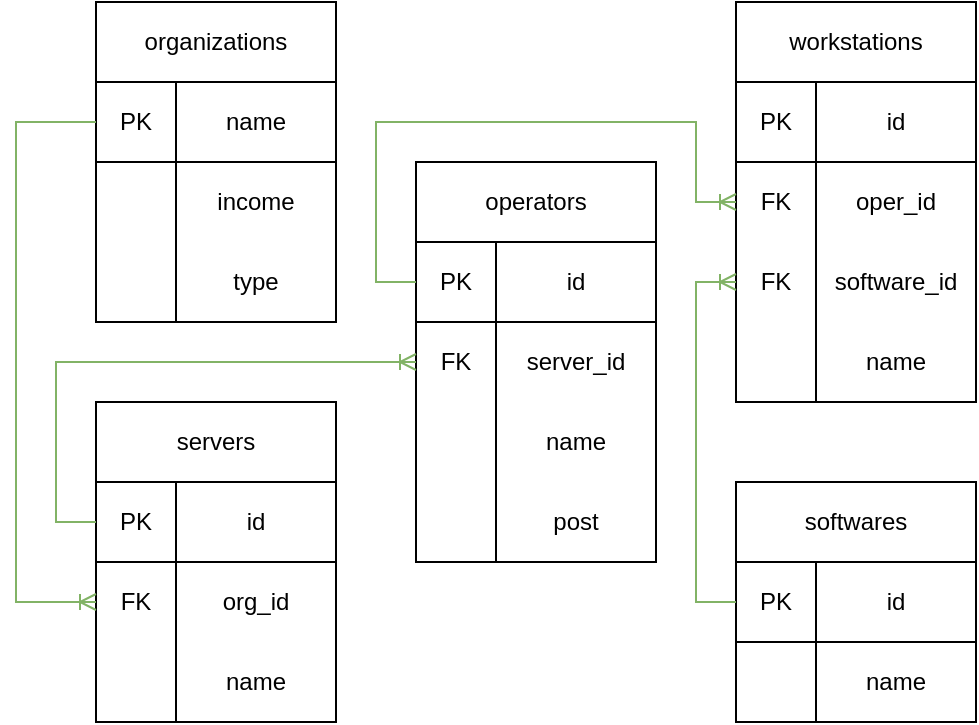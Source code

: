 <mxfile version="20.2.8" type="device"><diagram id="g5Lqa9tW6uDohOrrBV8Z" name="Страница 1"><mxGraphModel dx="981" dy="591" grid="1" gridSize="10" guides="1" tooltips="1" connect="1" arrows="1" fold="1" page="1" pageScale="1" pageWidth="1169" pageHeight="827" math="0" shadow="0"><root><mxCell id="0"/><mxCell id="1" parent="0"/><mxCell id="ny_pJAQMYa_rbgOpoclP-2" value="servers" style="rounded=0;whiteSpace=wrap;html=1;" vertex="1" parent="1"><mxGeometry x="80" y="280" width="120" height="40" as="geometry"/></mxCell><mxCell id="ny_pJAQMYa_rbgOpoclP-3" value="" style="rounded=0;whiteSpace=wrap;html=1;" vertex="1" parent="1"><mxGeometry x="80" y="320" width="40" height="120" as="geometry"/></mxCell><mxCell id="ny_pJAQMYa_rbgOpoclP-4" value="" style="rounded=0;whiteSpace=wrap;html=1;" vertex="1" parent="1"><mxGeometry x="120" y="320" width="80" height="120" as="geometry"/></mxCell><mxCell id="ny_pJAQMYa_rbgOpoclP-5" value="workstations" style="rounded=0;whiteSpace=wrap;html=1;" vertex="1" parent="1"><mxGeometry x="400" y="80" width="120" height="40" as="geometry"/></mxCell><mxCell id="ny_pJAQMYa_rbgOpoclP-6" value="" style="rounded=0;whiteSpace=wrap;html=1;" vertex="1" parent="1"><mxGeometry x="400" y="120" width="40" height="160" as="geometry"/></mxCell><mxCell id="ny_pJAQMYa_rbgOpoclP-7" value="" style="rounded=0;whiteSpace=wrap;html=1;" vertex="1" parent="1"><mxGeometry x="440" y="120" width="80" height="160" as="geometry"/></mxCell><mxCell id="ny_pJAQMYa_rbgOpoclP-8" value="softwares" style="rounded=0;whiteSpace=wrap;html=1;" vertex="1" parent="1"><mxGeometry x="400" y="320" width="120" height="40" as="geometry"/></mxCell><mxCell id="ny_pJAQMYa_rbgOpoclP-9" value="" style="rounded=0;whiteSpace=wrap;html=1;" vertex="1" parent="1"><mxGeometry x="400" y="360" width="40" height="80" as="geometry"/></mxCell><mxCell id="ny_pJAQMYa_rbgOpoclP-10" value="" style="rounded=0;whiteSpace=wrap;html=1;" vertex="1" parent="1"><mxGeometry x="440" y="360" width="80" height="80" as="geometry"/></mxCell><mxCell id="ny_pJAQMYa_rbgOpoclP-11" value="name" style="text;html=1;strokeColor=none;fillColor=none;align=center;verticalAlign=middle;whiteSpace=wrap;rounded=0;" vertex="1" parent="1"><mxGeometry x="440" y="240" width="80" height="40" as="geometry"/></mxCell><mxCell id="ny_pJAQMYa_rbgOpoclP-12" value="name" style="text;html=1;strokeColor=none;fillColor=none;align=center;verticalAlign=middle;whiteSpace=wrap;rounded=0;" vertex="1" parent="1"><mxGeometry x="120" y="400" width="80" height="40" as="geometry"/></mxCell><mxCell id="ny_pJAQMYa_rbgOpoclP-13" value="name" style="text;html=1;strokeColor=none;fillColor=none;align=center;verticalAlign=middle;whiteSpace=wrap;rounded=0;" vertex="1" parent="1"><mxGeometry x="440" y="400" width="80" height="40" as="geometry"/></mxCell><mxCell id="ny_pJAQMYa_rbgOpoclP-14" value="organizations" style="rounded=0;whiteSpace=wrap;html=1;" vertex="1" parent="1"><mxGeometry x="80" y="80" width="120" height="40" as="geometry"/></mxCell><mxCell id="ny_pJAQMYa_rbgOpoclP-15" value="" style="rounded=0;whiteSpace=wrap;html=1;" vertex="1" parent="1"><mxGeometry x="80" y="120" width="40" height="120" as="geometry"/></mxCell><mxCell id="ny_pJAQMYa_rbgOpoclP-16" value="" style="rounded=0;whiteSpace=wrap;html=1;" vertex="1" parent="1"><mxGeometry x="120" y="120" width="80" height="120" as="geometry"/></mxCell><mxCell id="ny_pJAQMYa_rbgOpoclP-17" value="name" style="text;html=1;strokeColor=default;fillColor=none;align=center;verticalAlign=middle;whiteSpace=wrap;rounded=0;" vertex="1" parent="1"><mxGeometry x="120" y="120" width="80" height="40" as="geometry"/></mxCell><mxCell id="ny_pJAQMYa_rbgOpoclP-19" value="" style="rounded=0;whiteSpace=wrap;html=1;" vertex="1" parent="1"><mxGeometry x="240" y="160" width="40" height="200" as="geometry"/></mxCell><mxCell id="ny_pJAQMYa_rbgOpoclP-20" value="" style="rounded=0;whiteSpace=wrap;html=1;" vertex="1" parent="1"><mxGeometry x="280" y="160" width="80" height="200" as="geometry"/></mxCell><mxCell id="ny_pJAQMYa_rbgOpoclP-21" value="name" style="text;html=1;strokeColor=none;fillColor=none;align=center;verticalAlign=middle;whiteSpace=wrap;rounded=0;" vertex="1" parent="1"><mxGeometry x="280" y="280" width="80" height="40" as="geometry"/></mxCell><mxCell id="ny_pJAQMYa_rbgOpoclP-22" value="post" style="text;html=1;strokeColor=none;fillColor=none;align=center;verticalAlign=middle;whiteSpace=wrap;rounded=0;" vertex="1" parent="1"><mxGeometry x="280" y="320" width="80" height="40" as="geometry"/></mxCell><mxCell id="ny_pJAQMYa_rbgOpoclP-23" value="PK" style="text;html=1;strokeColor=default;fillColor=none;align=center;verticalAlign=middle;whiteSpace=wrap;rounded=0;" vertex="1" parent="1"><mxGeometry x="80" y="120" width="40" height="40" as="geometry"/></mxCell><mxCell id="ny_pJAQMYa_rbgOpoclP-24" value="PK" style="text;html=1;align=center;verticalAlign=middle;whiteSpace=wrap;rounded=0;strokeColor=default;" vertex="1" parent="1"><mxGeometry x="240" y="200" width="40" height="40" as="geometry"/></mxCell><mxCell id="ny_pJAQMYa_rbgOpoclP-26" value="FK" style="text;html=1;strokeColor=none;fillColor=none;align=center;verticalAlign=middle;whiteSpace=wrap;rounded=0;" vertex="1" parent="1"><mxGeometry x="240" y="240" width="40" height="40" as="geometry"/></mxCell><mxCell id="ny_pJAQMYa_rbgOpoclP-29" value="id" style="text;html=1;strokeColor=default;fillColor=none;align=center;verticalAlign=middle;whiteSpace=wrap;rounded=0;" vertex="1" parent="1"><mxGeometry x="120" y="320" width="80" height="40" as="geometry"/></mxCell><mxCell id="ny_pJAQMYa_rbgOpoclP-30" value="FK" style="text;html=1;strokeColor=none;fillColor=none;align=center;verticalAlign=middle;whiteSpace=wrap;rounded=0;" vertex="1" parent="1"><mxGeometry x="80" y="360" width="40" height="40" as="geometry"/></mxCell><mxCell id="ny_pJAQMYa_rbgOpoclP-31" value="org_id" style="text;html=1;strokeColor=none;fillColor=none;align=center;verticalAlign=middle;whiteSpace=wrap;rounded=0;" vertex="1" parent="1"><mxGeometry x="120" y="360" width="80" height="40" as="geometry"/></mxCell><mxCell id="ny_pJAQMYa_rbgOpoclP-32" value="PK" style="text;html=1;strokeColor=default;fillColor=none;align=center;verticalAlign=middle;whiteSpace=wrap;rounded=0;" vertex="1" parent="1"><mxGeometry x="80" y="320" width="40" height="40" as="geometry"/></mxCell><mxCell id="ny_pJAQMYa_rbgOpoclP-33" value="id" style="text;html=1;strokeColor=default;fillColor=none;align=center;verticalAlign=middle;whiteSpace=wrap;rounded=0;" vertex="1" parent="1"><mxGeometry x="440" y="120" width="80" height="40" as="geometry"/></mxCell><mxCell id="ny_pJAQMYa_rbgOpoclP-34" value="PK" style="text;html=1;strokeColor=default;fillColor=none;align=center;verticalAlign=middle;whiteSpace=wrap;rounded=0;" vertex="1" parent="1"><mxGeometry x="400" y="120" width="40" height="40" as="geometry"/></mxCell><mxCell id="ny_pJAQMYa_rbgOpoclP-35" value="FK" style="text;html=1;strokeColor=none;fillColor=none;align=center;verticalAlign=middle;whiteSpace=wrap;rounded=0;" vertex="1" parent="1"><mxGeometry x="400" y="200" width="40" height="40" as="geometry"/></mxCell><mxCell id="ny_pJAQMYa_rbgOpoclP-37" value="id" style="text;html=1;strokeColor=default;fillColor=none;align=center;verticalAlign=middle;whiteSpace=wrap;rounded=0;" vertex="1" parent="1"><mxGeometry x="440" y="360" width="80" height="40" as="geometry"/></mxCell><mxCell id="ny_pJAQMYa_rbgOpoclP-38" value="PK" style="text;html=1;strokeColor=default;fillColor=none;align=center;verticalAlign=middle;whiteSpace=wrap;rounded=0;" vertex="1" parent="1"><mxGeometry x="400" y="360" width="40" height="40" as="geometry"/></mxCell><mxCell id="ny_pJAQMYa_rbgOpoclP-41" value="income" style="text;html=1;strokeColor=none;fillColor=none;align=center;verticalAlign=middle;whiteSpace=wrap;rounded=0;" vertex="1" parent="1"><mxGeometry x="120" y="160" width="80" height="40" as="geometry"/></mxCell><mxCell id="ny_pJAQMYa_rbgOpoclP-42" value="type" style="text;html=1;strokeColor=none;fillColor=none;align=center;verticalAlign=middle;whiteSpace=wrap;rounded=0;" vertex="1" parent="1"><mxGeometry x="120" y="200" width="80" height="40" as="geometry"/></mxCell><mxCell id="ny_pJAQMYa_rbgOpoclP-48" value="" style="edgeStyle=orthogonalEdgeStyle;fontSize=12;html=1;endArrow=ERoneToMany;rounded=0;exitX=0;exitY=0.5;exitDx=0;exitDy=0;entryX=0;entryY=0.5;entryDx=0;entryDy=0;fillColor=#d5e8d4;strokeColor=#82b366;" edge="1" parent="1" source="ny_pJAQMYa_rbgOpoclP-23" target="ny_pJAQMYa_rbgOpoclP-30"><mxGeometry width="100" height="100" relative="1" as="geometry"><mxPoint x="360" y="390" as="sourcePoint"/><mxPoint x="460" y="290" as="targetPoint"/><Array as="points"><mxPoint x="40" y="140"/><mxPoint x="40" y="380"/></Array></mxGeometry></mxCell><mxCell id="ny_pJAQMYa_rbgOpoclP-49" value="" style="edgeStyle=orthogonalEdgeStyle;fontSize=12;html=1;endArrow=ERoneToMany;rounded=0;exitX=0;exitY=0.5;exitDx=0;exitDy=0;entryX=0;entryY=0.5;entryDx=0;entryDy=0;fillColor=#d5e8d4;strokeColor=#82b366;" edge="1" parent="1" source="ny_pJAQMYa_rbgOpoclP-32" target="ny_pJAQMYa_rbgOpoclP-26"><mxGeometry width="100" height="100" relative="1" as="geometry"><mxPoint x="360" y="390" as="sourcePoint"/><mxPoint x="460" y="290" as="targetPoint"/><Array as="points"><mxPoint x="60" y="340"/><mxPoint x="60" y="260"/></Array></mxGeometry></mxCell><mxCell id="ny_pJAQMYa_rbgOpoclP-50" value="server_id" style="text;html=1;strokeColor=none;fillColor=none;align=center;verticalAlign=middle;whiteSpace=wrap;rounded=0;" vertex="1" parent="1"><mxGeometry x="280" y="240" width="80" height="40" as="geometry"/></mxCell><mxCell id="ny_pJAQMYa_rbgOpoclP-51" value="id" style="text;html=1;strokeColor=default;fillColor=none;align=center;verticalAlign=middle;whiteSpace=wrap;rounded=0;" vertex="1" parent="1"><mxGeometry x="280" y="200" width="80" height="40" as="geometry"/></mxCell><mxCell id="ny_pJAQMYa_rbgOpoclP-79" value="software_id" style="text;html=1;strokeColor=none;fillColor=none;align=center;verticalAlign=middle;whiteSpace=wrap;rounded=0;" vertex="1" parent="1"><mxGeometry x="440" y="200" width="80" height="40" as="geometry"/></mxCell><mxCell id="ny_pJAQMYa_rbgOpoclP-81" value="" style="edgeStyle=orthogonalEdgeStyle;fontSize=12;html=1;endArrow=ERoneToMany;rounded=0;exitX=0;exitY=0.5;exitDx=0;exitDy=0;entryX=0;entryY=0.5;entryDx=0;entryDy=0;fillColor=#d5e8d4;strokeColor=#82b366;" edge="1" parent="1" source="ny_pJAQMYa_rbgOpoclP-38" target="ny_pJAQMYa_rbgOpoclP-35"><mxGeometry width="100" height="100" relative="1" as="geometry"><mxPoint x="360" y="390" as="sourcePoint"/><mxPoint x="460" y="290" as="targetPoint"/><Array as="points"><mxPoint x="380" y="380"/><mxPoint x="380" y="220"/></Array></mxGeometry></mxCell><mxCell id="ny_pJAQMYa_rbgOpoclP-86" value="FK" style="text;html=1;strokeColor=none;fillColor=none;align=center;verticalAlign=middle;whiteSpace=wrap;rounded=0;" vertex="1" parent="1"><mxGeometry x="400" y="160" width="40" height="40" as="geometry"/></mxCell><mxCell id="ny_pJAQMYa_rbgOpoclP-87" value="oper_id" style="text;html=1;strokeColor=none;fillColor=none;align=center;verticalAlign=middle;whiteSpace=wrap;rounded=0;" vertex="1" parent="1"><mxGeometry x="440" y="160" width="80" height="40" as="geometry"/></mxCell><mxCell id="ny_pJAQMYa_rbgOpoclP-88" value="" style="edgeStyle=orthogonalEdgeStyle;fontSize=12;html=1;endArrow=ERoneToMany;rounded=0;exitX=0;exitY=0.5;exitDx=0;exitDy=0;entryX=0;entryY=0.5;entryDx=0;entryDy=0;fillColor=#d5e8d4;strokeColor=#82b366;" edge="1" parent="1" source="ny_pJAQMYa_rbgOpoclP-24" target="ny_pJAQMYa_rbgOpoclP-86"><mxGeometry width="100" height="100" relative="1" as="geometry"><mxPoint x="360" y="320" as="sourcePoint"/><mxPoint x="460" y="220" as="targetPoint"/><Array as="points"><mxPoint x="220" y="220"/><mxPoint x="220" y="140"/><mxPoint x="380" y="140"/><mxPoint x="380" y="180"/></Array></mxGeometry></mxCell><mxCell id="ny_pJAQMYa_rbgOpoclP-18" value="operators" style="rounded=0;whiteSpace=wrap;html=1;" vertex="1" parent="1"><mxGeometry x="240" y="160" width="120" height="40" as="geometry"/></mxCell></root></mxGraphModel></diagram></mxfile>